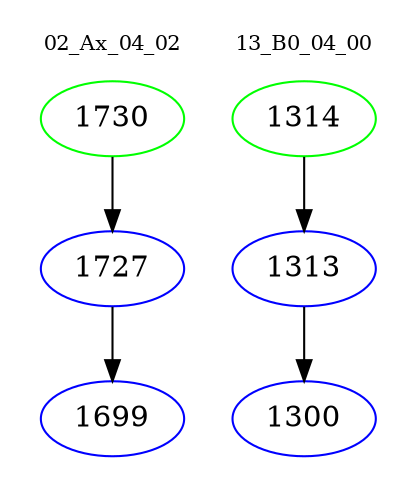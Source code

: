 digraph{
subgraph cluster_0 {
color = white
label = "02_Ax_04_02";
fontsize=10;
T0_1730 [label="1730", color="green"]
T0_1730 -> T0_1727 [color="black"]
T0_1727 [label="1727", color="blue"]
T0_1727 -> T0_1699 [color="black"]
T0_1699 [label="1699", color="blue"]
}
subgraph cluster_1 {
color = white
label = "13_B0_04_00";
fontsize=10;
T1_1314 [label="1314", color="green"]
T1_1314 -> T1_1313 [color="black"]
T1_1313 [label="1313", color="blue"]
T1_1313 -> T1_1300 [color="black"]
T1_1300 [label="1300", color="blue"]
}
}
